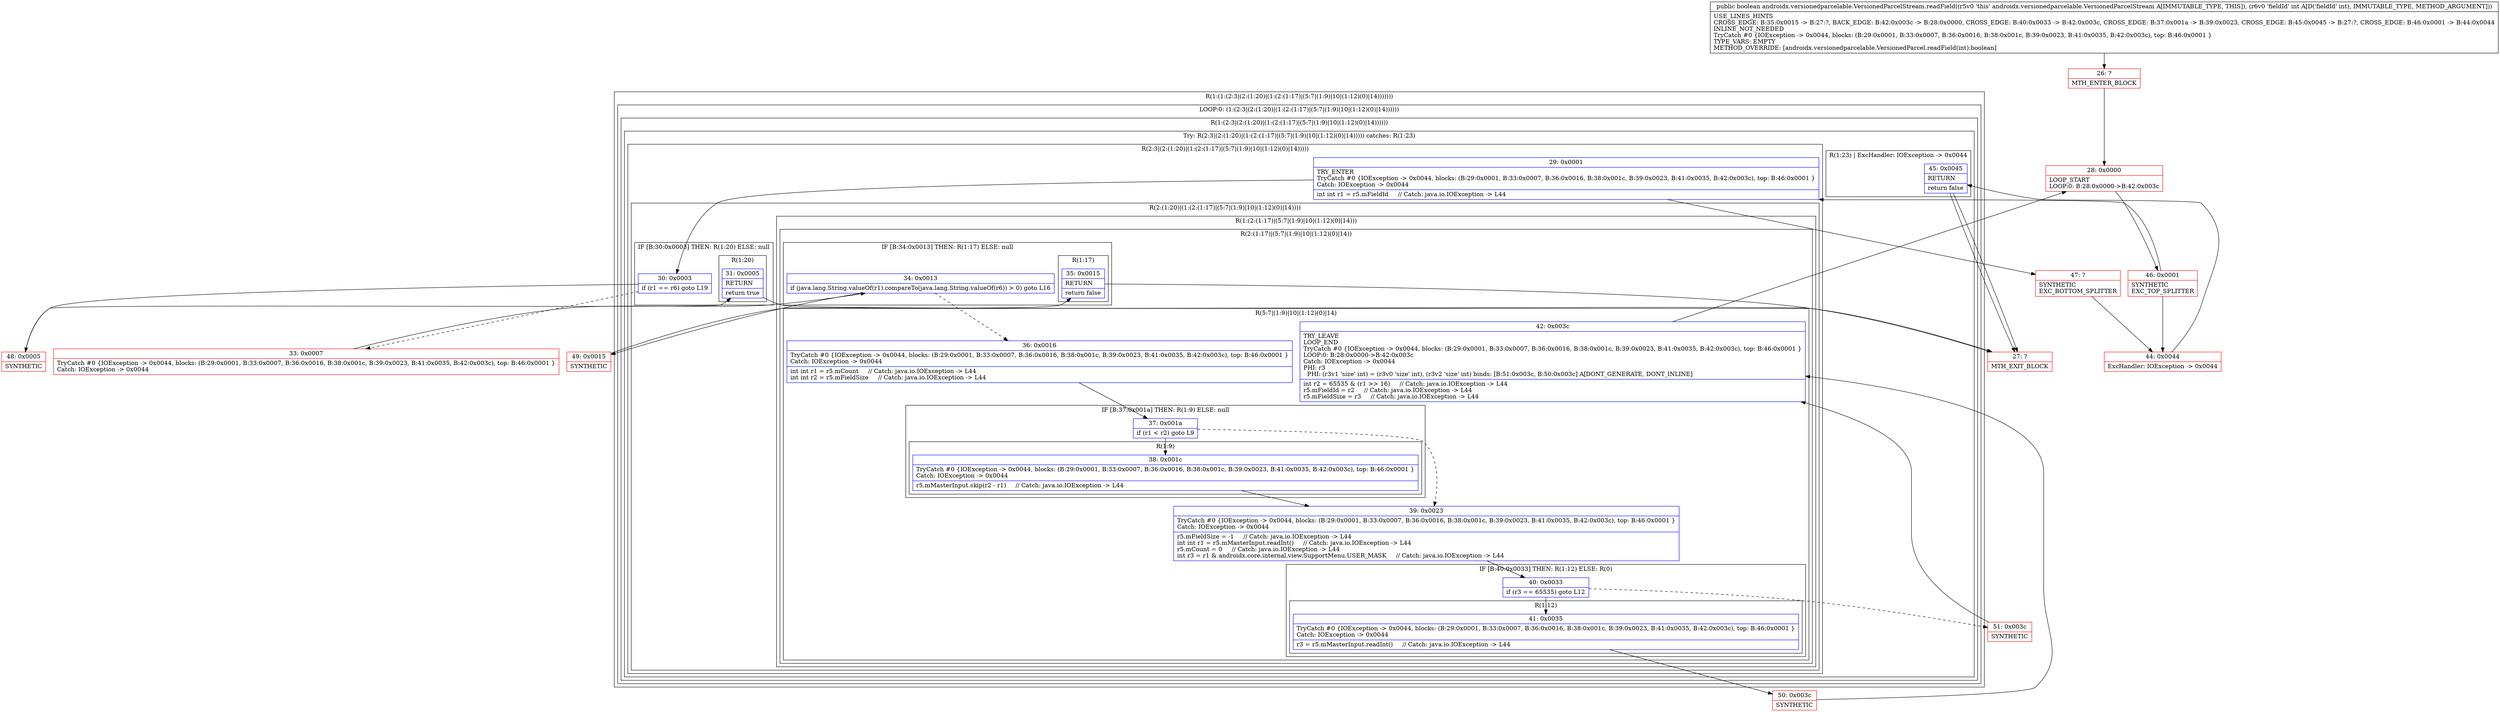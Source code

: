 digraph "CFG forandroidx.versionedparcelable.VersionedParcelStream.readField(I)Z" {
subgraph cluster_Region_699098978 {
label = "R(1:(1:(2:3|(2:(1:20)|(1:(2:(1:17)|(5:7|(1:9)|10|(1:12)(0)|14)))))))";
node [shape=record,color=blue];
subgraph cluster_LoopRegion_1697266295 {
label = "LOOP:0: (1:(2:3|(2:(1:20)|(1:(2:(1:17)|(5:7|(1:9)|10|(1:12)(0)|14))))))";
node [shape=record,color=blue];
subgraph cluster_Region_1168075643 {
label = "R(1:(2:3|(2:(1:20)|(1:(2:(1:17)|(5:7|(1:9)|10|(1:12)(0)|14))))))";
node [shape=record,color=blue];
subgraph cluster_TryCatchRegion_1209027186 {
label = "Try: R(2:3|(2:(1:20)|(1:(2:(1:17)|(5:7|(1:9)|10|(1:12)(0)|14))))) catches: R(1:23)";
node [shape=record,color=blue];
subgraph cluster_Region_83115484 {
label = "R(2:3|(2:(1:20)|(1:(2:(1:17)|(5:7|(1:9)|10|(1:12)(0)|14)))))";
node [shape=record,color=blue];
Node_29 [shape=record,label="{29\:\ 0x0001|TRY_ENTER\lTryCatch #0 \{IOException \-\> 0x0044, blocks: (B:29:0x0001, B:33:0x0007, B:36:0x0016, B:38:0x001c, B:39:0x0023, B:41:0x0035, B:42:0x003c), top: B:46:0x0001 \}\lCatch: IOException \-\> 0x0044\l|int int r1 = r5.mFieldId     \/\/ Catch: java.io.IOException \-\> L44\l}"];
subgraph cluster_Region_980591717 {
label = "R(2:(1:20)|(1:(2:(1:17)|(5:7|(1:9)|10|(1:12)(0)|14))))";
node [shape=record,color=blue];
subgraph cluster_IfRegion_317800121 {
label = "IF [B:30:0x0003] THEN: R(1:20) ELSE: null";
node [shape=record,color=blue];
Node_30 [shape=record,label="{30\:\ 0x0003|if (r1 == r6) goto L19\l}"];
subgraph cluster_Region_247449822 {
label = "R(1:20)";
node [shape=record,color=blue];
Node_31 [shape=record,label="{31\:\ 0x0005|RETURN\l|return true\l}"];
}
}
subgraph cluster_Region_818261697 {
label = "R(1:(2:(1:17)|(5:7|(1:9)|10|(1:12)(0)|14)))";
node [shape=record,color=blue];
subgraph cluster_Region_2051813745 {
label = "R(2:(1:17)|(5:7|(1:9)|10|(1:12)(0)|14))";
node [shape=record,color=blue];
subgraph cluster_IfRegion_1355821919 {
label = "IF [B:34:0x0013] THEN: R(1:17) ELSE: null";
node [shape=record,color=blue];
Node_34 [shape=record,label="{34\:\ 0x0013|if (java.lang.String.valueOf(r1).compareTo(java.lang.String.valueOf(r6)) \> 0) goto L16\l}"];
subgraph cluster_Region_1429402577 {
label = "R(1:17)";
node [shape=record,color=blue];
Node_35 [shape=record,label="{35\:\ 0x0015|RETURN\l|return false\l}"];
}
}
subgraph cluster_Region_1293771046 {
label = "R(5:7|(1:9)|10|(1:12)(0)|14)";
node [shape=record,color=blue];
Node_36 [shape=record,label="{36\:\ 0x0016|TryCatch #0 \{IOException \-\> 0x0044, blocks: (B:29:0x0001, B:33:0x0007, B:36:0x0016, B:38:0x001c, B:39:0x0023, B:41:0x0035, B:42:0x003c), top: B:46:0x0001 \}\lCatch: IOException \-\> 0x0044\l|int int r1 = r5.mCount     \/\/ Catch: java.io.IOException \-\> L44\lint int r2 = r5.mFieldSize     \/\/ Catch: java.io.IOException \-\> L44\l}"];
subgraph cluster_IfRegion_1755492228 {
label = "IF [B:37:0x001a] THEN: R(1:9) ELSE: null";
node [shape=record,color=blue];
Node_37 [shape=record,label="{37\:\ 0x001a|if (r1 \< r2) goto L9\l}"];
subgraph cluster_Region_1941782751 {
label = "R(1:9)";
node [shape=record,color=blue];
Node_38 [shape=record,label="{38\:\ 0x001c|TryCatch #0 \{IOException \-\> 0x0044, blocks: (B:29:0x0001, B:33:0x0007, B:36:0x0016, B:38:0x001c, B:39:0x0023, B:41:0x0035, B:42:0x003c), top: B:46:0x0001 \}\lCatch: IOException \-\> 0x0044\l|r5.mMasterInput.skip(r2 \- r1)     \/\/ Catch: java.io.IOException \-\> L44\l}"];
}
}
Node_39 [shape=record,label="{39\:\ 0x0023|TryCatch #0 \{IOException \-\> 0x0044, blocks: (B:29:0x0001, B:33:0x0007, B:36:0x0016, B:38:0x001c, B:39:0x0023, B:41:0x0035, B:42:0x003c), top: B:46:0x0001 \}\lCatch: IOException \-\> 0x0044\l|r5.mFieldSize = \-1     \/\/ Catch: java.io.IOException \-\> L44\lint int r1 = r5.mMasterInput.readInt()     \/\/ Catch: java.io.IOException \-\> L44\lr5.mCount = 0     \/\/ Catch: java.io.IOException \-\> L44\lint r3 = r1 & androidx.core.internal.view.SupportMenu.USER_MASK     \/\/ Catch: java.io.IOException \-\> L44\l}"];
subgraph cluster_IfRegion_68455967 {
label = "IF [B:40:0x0033] THEN: R(1:12) ELSE: R(0)";
node [shape=record,color=blue];
Node_40 [shape=record,label="{40\:\ 0x0033|if (r3 == 65535) goto L12\l}"];
subgraph cluster_Region_581361468 {
label = "R(1:12)";
node [shape=record,color=blue];
Node_41 [shape=record,label="{41\:\ 0x0035|TryCatch #0 \{IOException \-\> 0x0044, blocks: (B:29:0x0001, B:33:0x0007, B:36:0x0016, B:38:0x001c, B:39:0x0023, B:41:0x0035, B:42:0x003c), top: B:46:0x0001 \}\lCatch: IOException \-\> 0x0044\l|r3 = r5.mMasterInput.readInt()     \/\/ Catch: java.io.IOException \-\> L44\l}"];
}
subgraph cluster_Region_633022609 {
label = "R(0)";
node [shape=record,color=blue];
}
}
Node_42 [shape=record,label="{42\:\ 0x003c|TRY_LEAVE\lLOOP_END\lTryCatch #0 \{IOException \-\> 0x0044, blocks: (B:29:0x0001, B:33:0x0007, B:36:0x0016, B:38:0x001c, B:39:0x0023, B:41:0x0035, B:42:0x003c), top: B:46:0x0001 \}\lLOOP:0: B:28:0x0000\-\>B:42:0x003c\lCatch: IOException \-\> 0x0044\lPHI: r3 \l  PHI: (r3v1 'size' int) = (r3v0 'size' int), (r3v2 'size' int) binds: [B:51:0x003c, B:50:0x003c] A[DONT_GENERATE, DONT_INLINE]\l|int r2 = 65535 & (r1 \>\> 16)     \/\/ Catch: java.io.IOException \-\> L44\lr5.mFieldId = r2     \/\/ Catch: java.io.IOException \-\> L44\lr5.mFieldSize = r3     \/\/ Catch: java.io.IOException \-\> L44\l}"];
}
}
}
}
}
subgraph cluster_Region_940910913 {
label = "R(1:23) | ExcHandler: IOException \-\> 0x0044\l";
node [shape=record,color=blue];
Node_45 [shape=record,label="{45\:\ 0x0045|RETURN\l|return false\l}"];
}
}
}
}
}
subgraph cluster_Region_940910913 {
label = "R(1:23) | ExcHandler: IOException \-\> 0x0044\l";
node [shape=record,color=blue];
Node_45 [shape=record,label="{45\:\ 0x0045|RETURN\l|return false\l}"];
}
Node_26 [shape=record,color=red,label="{26\:\ ?|MTH_ENTER_BLOCK\l}"];
Node_28 [shape=record,color=red,label="{28\:\ 0x0000|LOOP_START\lLOOP:0: B:28:0x0000\-\>B:42:0x003c\l}"];
Node_46 [shape=record,color=red,label="{46\:\ 0x0001|SYNTHETIC\lEXC_TOP_SPLITTER\l}"];
Node_33 [shape=record,color=red,label="{33\:\ 0x0007|TryCatch #0 \{IOException \-\> 0x0044, blocks: (B:29:0x0001, B:33:0x0007, B:36:0x0016, B:38:0x001c, B:39:0x0023, B:41:0x0035, B:42:0x003c), top: B:46:0x0001 \}\lCatch: IOException \-\> 0x0044\l}"];
Node_50 [shape=record,color=red,label="{50\:\ 0x003c|SYNTHETIC\l}"];
Node_51 [shape=record,color=red,label="{51\:\ 0x003c|SYNTHETIC\l}"];
Node_49 [shape=record,color=red,label="{49\:\ 0x0015|SYNTHETIC\l}"];
Node_27 [shape=record,color=red,label="{27\:\ ?|MTH_EXIT_BLOCK\l}"];
Node_48 [shape=record,color=red,label="{48\:\ 0x0005|SYNTHETIC\l}"];
Node_47 [shape=record,color=red,label="{47\:\ ?|SYNTHETIC\lEXC_BOTTOM_SPLITTER\l}"];
Node_44 [shape=record,color=red,label="{44\:\ 0x0044|ExcHandler: IOException \-\> 0x0044\l}"];
MethodNode[shape=record,label="{public boolean androidx.versionedparcelable.VersionedParcelStream.readField((r5v0 'this' androidx.versionedparcelable.VersionedParcelStream A[IMMUTABLE_TYPE, THIS]), (r6v0 'fieldId' int A[D('fieldId' int), IMMUTABLE_TYPE, METHOD_ARGUMENT]))  | USE_LINES_HINTS\lCROSS_EDGE: B:35:0x0015 \-\> B:27:?, BACK_EDGE: B:42:0x003c \-\> B:28:0x0000, CROSS_EDGE: B:40:0x0033 \-\> B:42:0x003c, CROSS_EDGE: B:37:0x001a \-\> B:39:0x0023, CROSS_EDGE: B:45:0x0045 \-\> B:27:?, CROSS_EDGE: B:46:0x0001 \-\> B:44:0x0044\lINLINE_NOT_NEEDED\lTryCatch #0 \{IOException \-\> 0x0044, blocks: (B:29:0x0001, B:33:0x0007, B:36:0x0016, B:38:0x001c, B:39:0x0023, B:41:0x0035, B:42:0x003c), top: B:46:0x0001 \}\lTYPE_VARS: EMPTY\lMETHOD_OVERRIDE: [androidx.versionedparcelable.VersionedParcel.readField(int):boolean]\l}"];
MethodNode -> Node_26;Node_29 -> Node_30;
Node_29 -> Node_47;
Node_30 -> Node_33[style=dashed];
Node_30 -> Node_48;
Node_31 -> Node_27;
Node_34 -> Node_36[style=dashed];
Node_34 -> Node_49;
Node_35 -> Node_27;
Node_36 -> Node_37;
Node_37 -> Node_38;
Node_37 -> Node_39[style=dashed];
Node_38 -> Node_39;
Node_39 -> Node_40;
Node_40 -> Node_41;
Node_40 -> Node_51[style=dashed];
Node_41 -> Node_50;
Node_42 -> Node_28;
Node_45 -> Node_27;
Node_45 -> Node_27;
Node_26 -> Node_28;
Node_28 -> Node_46;
Node_46 -> Node_29;
Node_46 -> Node_44;
Node_33 -> Node_34;
Node_50 -> Node_42;
Node_51 -> Node_42;
Node_49 -> Node_35;
Node_48 -> Node_31;
Node_47 -> Node_44;
Node_44 -> Node_45;
}

